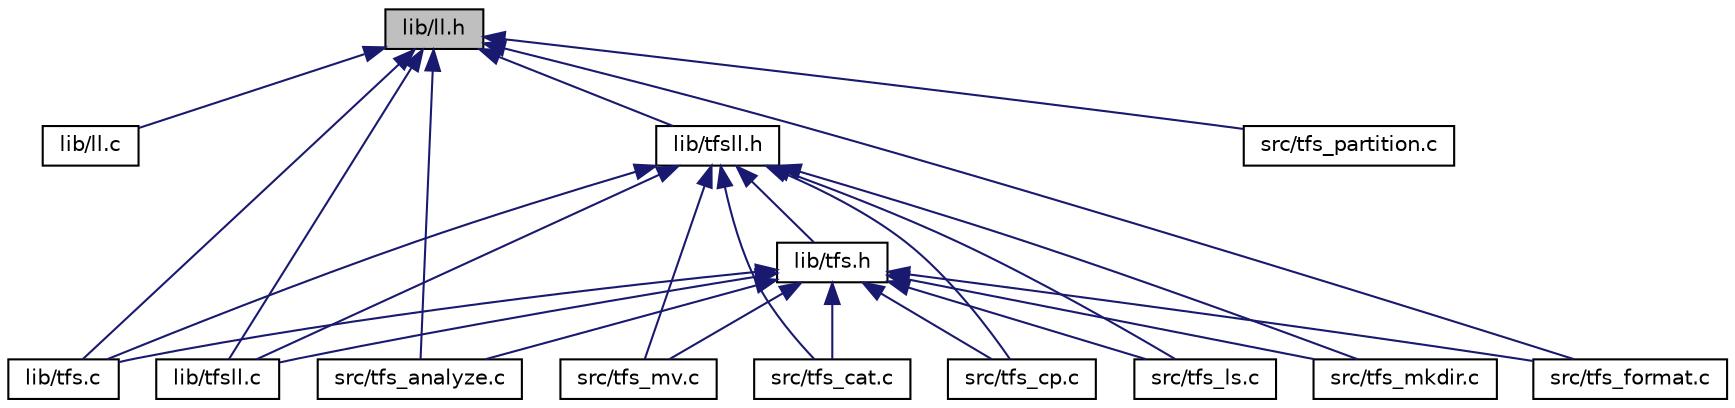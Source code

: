 digraph "lib/ll.h"
{
  edge [fontname="Helvetica",fontsize="10",labelfontname="Helvetica",labelfontsize="10"];
  node [fontname="Helvetica",fontsize="10",shape=record];
  Node1 [label="lib/ll.h",height=0.2,width=0.4,color="black", fillcolor="grey75", style="filled", fontcolor="black"];
  Node1 -> Node2 [dir="back",color="midnightblue",fontsize="10",style="solid"];
  Node2 [label="lib/ll.c",height=0.2,width=0.4,color="black", fillcolor="white", style="filled",URL="$ll_8c.html"];
  Node1 -> Node3 [dir="back",color="midnightblue",fontsize="10",style="solid"];
  Node3 [label="lib/tfsll.h",height=0.2,width=0.4,color="black", fillcolor="white", style="filled",URL="$tfsll_8h.html"];
  Node3 -> Node4 [dir="back",color="midnightblue",fontsize="10",style="solid"];
  Node4 [label="lib/tfs.h",height=0.2,width=0.4,color="black", fillcolor="white", style="filled",URL="$tfs_8h.html"];
  Node4 -> Node5 [dir="back",color="midnightblue",fontsize="10",style="solid"];
  Node5 [label="lib/tfs.c",height=0.2,width=0.4,color="black", fillcolor="white", style="filled",URL="$tfs_8c.html"];
  Node4 -> Node6 [dir="back",color="midnightblue",fontsize="10",style="solid"];
  Node6 [label="lib/tfsll.c",height=0.2,width=0.4,color="black", fillcolor="white", style="filled",URL="$tfsll_8c.html"];
  Node4 -> Node7 [dir="back",color="midnightblue",fontsize="10",style="solid"];
  Node7 [label="src/tfs_analyze.c",height=0.2,width=0.4,color="black", fillcolor="white", style="filled",URL="$tfs__analyze_8c.html"];
  Node4 -> Node8 [dir="back",color="midnightblue",fontsize="10",style="solid"];
  Node8 [label="src/tfs_cat.c",height=0.2,width=0.4,color="black", fillcolor="white", style="filled",URL="$tfs__cat_8c.html"];
  Node4 -> Node9 [dir="back",color="midnightblue",fontsize="10",style="solid"];
  Node9 [label="src/tfs_cp.c",height=0.2,width=0.4,color="black", fillcolor="white", style="filled",URL="$tfs__cp_8c.html"];
  Node4 -> Node10 [dir="back",color="midnightblue",fontsize="10",style="solid"];
  Node10 [label="src/tfs_format.c",height=0.2,width=0.4,color="black", fillcolor="white", style="filled",URL="$tfs__format_8c.html"];
  Node4 -> Node11 [dir="back",color="midnightblue",fontsize="10",style="solid"];
  Node11 [label="src/tfs_ls.c",height=0.2,width=0.4,color="black", fillcolor="white", style="filled",URL="$tfs__ls_8c.html"];
  Node4 -> Node12 [dir="back",color="midnightblue",fontsize="10",style="solid"];
  Node12 [label="src/tfs_mkdir.c",height=0.2,width=0.4,color="black", fillcolor="white", style="filled",URL="$tfs__mkdir_8c.html"];
  Node4 -> Node13 [dir="back",color="midnightblue",fontsize="10",style="solid"];
  Node13 [label="src/tfs_mv.c",height=0.2,width=0.4,color="black", fillcolor="white", style="filled",URL="$tfs__mv_8c.html"];
  Node3 -> Node5 [dir="back",color="midnightblue",fontsize="10",style="solid"];
  Node3 -> Node6 [dir="back",color="midnightblue",fontsize="10",style="solid"];
  Node3 -> Node8 [dir="back",color="midnightblue",fontsize="10",style="solid"];
  Node3 -> Node9 [dir="back",color="midnightblue",fontsize="10",style="solid"];
  Node3 -> Node11 [dir="back",color="midnightblue",fontsize="10",style="solid"];
  Node3 -> Node12 [dir="back",color="midnightblue",fontsize="10",style="solid"];
  Node3 -> Node13 [dir="back",color="midnightblue",fontsize="10",style="solid"];
  Node1 -> Node5 [dir="back",color="midnightblue",fontsize="10",style="solid"];
  Node1 -> Node6 [dir="back",color="midnightblue",fontsize="10",style="solid"];
  Node1 -> Node7 [dir="back",color="midnightblue",fontsize="10",style="solid"];
  Node1 -> Node10 [dir="back",color="midnightblue",fontsize="10",style="solid"];
  Node1 -> Node14 [dir="back",color="midnightblue",fontsize="10",style="solid"];
  Node14 [label="src/tfs_partition.c",height=0.2,width=0.4,color="black", fillcolor="white", style="filled",URL="$tfs__partition_8c.html"];
}
